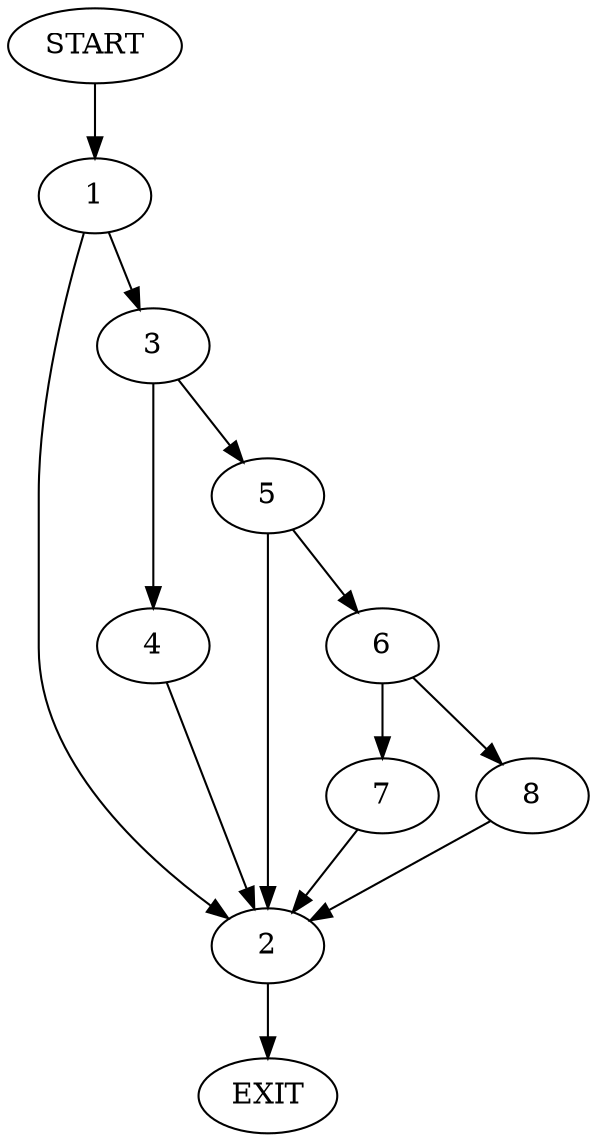 digraph {
0 [label="START"];
1;
2;
3;
4;
5;
6;
7;
8;
9 [label="EXIT"];
0 -> 1;
1 -> 2;
1 -> 3;
3 -> 4;
3 -> 5;
2 -> 9;
4 -> 2;
5 -> 2;
5 -> 6;
6 -> 7;
6 -> 8;
7 -> 2;
8 -> 2;
}